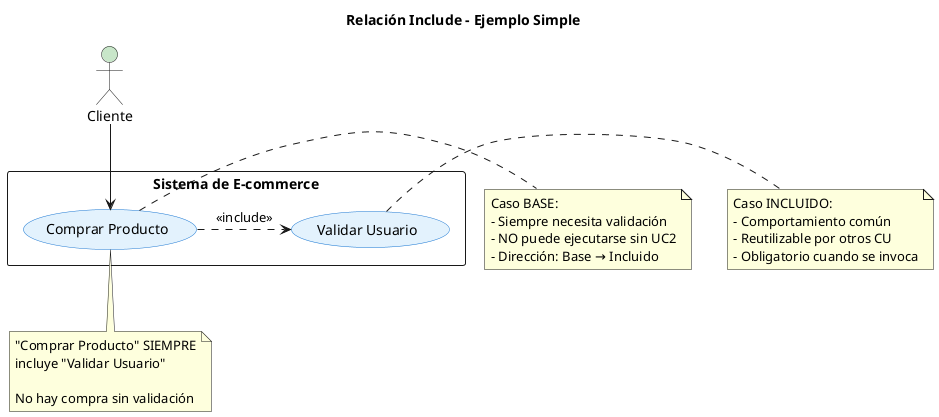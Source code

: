 @startuml
title Relación Include - Ejemplo Simple

skinparam actorBackgroundColor #C8E6C9
skinparam usecaseBackgroundColor #E3F2FD
skinparam usecaseBorderColor #1976D2

actor Cliente

rectangle "Sistema de E-commerce" {
  usecase "Comprar Producto" as UC1
  usecase "Validar Usuario" as UC2
}

Cliente --> UC1
UC1 .> UC2 : <<include>>

note right of UC1
  Caso BASE:
  - Siempre necesita validación
  - NO puede ejecutarse sin UC2
  - Dirección: Base → Incluido
end note

note right of UC2
  Caso INCLUIDO:
  - Comportamiento común
  - Reutilizable por otros CU
  - Obligatorio cuando se invoca
end note

note bottom of UC1
  "Comprar Producto" SIEMPRE
  incluye "Validar Usuario"

  No hay compra sin validación
end note

@enduml
